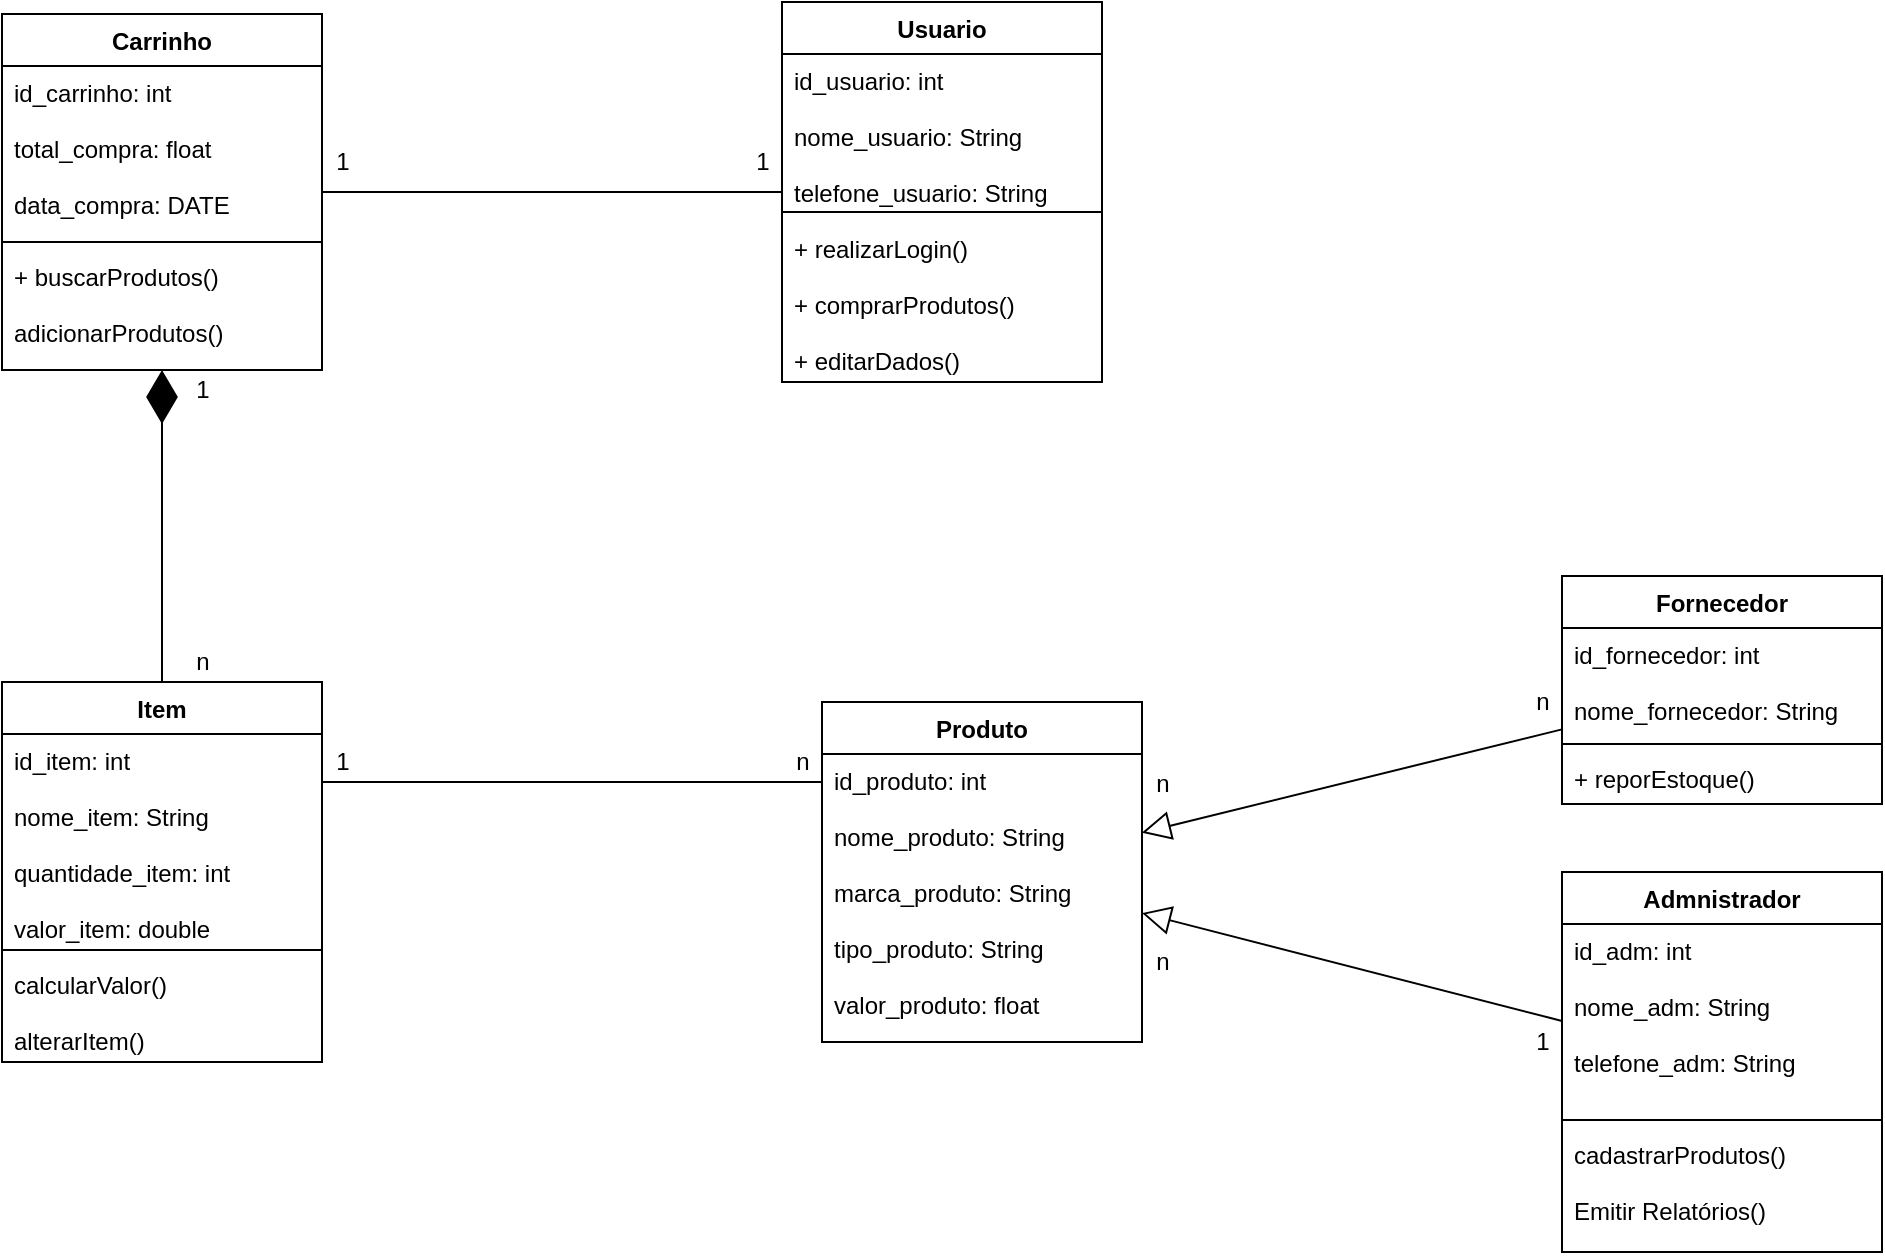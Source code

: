 <mxfile version="15.7.0" type="device"><diagram id="C5RBs43oDa-KdzZeNtuy" name="Page-1"><mxGraphModel dx="1382" dy="764" grid="1" gridSize="10" guides="1" tooltips="1" connect="1" arrows="1" fold="1" page="1" pageScale="1" pageWidth="827" pageHeight="1169" math="0" shadow="0"><root><mxCell id="WIyWlLk6GJQsqaUBKTNV-0"/><mxCell id="WIyWlLk6GJQsqaUBKTNV-1" parent="WIyWlLk6GJQsqaUBKTNV-0"/><mxCell id="_dFfeow41YljGvaOEE_a-17" style="edgeStyle=orthogonalEdgeStyle;rounded=0;orthogonalLoop=1;jettySize=auto;html=1;endArrow=none;endFill=0;" edge="1" parent="WIyWlLk6GJQsqaUBKTNV-1" source="_dFfeow41YljGvaOEE_a-0" target="_dFfeow41YljGvaOEE_a-13"><mxGeometry relative="1" as="geometry"/></mxCell><mxCell id="_dFfeow41YljGvaOEE_a-0" value="Usuario" style="swimlane;fontStyle=1;align=center;verticalAlign=top;childLayout=stackLayout;horizontal=1;startSize=26;horizontalStack=0;resizeParent=1;resizeParentMax=0;resizeLast=0;collapsible=1;marginBottom=0;" vertex="1" parent="WIyWlLk6GJQsqaUBKTNV-1"><mxGeometry x="500" y="150" width="160" height="190" as="geometry"/></mxCell><mxCell id="_dFfeow41YljGvaOEE_a-1" value="id_usuario: int&#10;&#10;nome_usuario: String&#10;&#10;telefone_usuario: String" style="text;strokeColor=none;fillColor=none;align=left;verticalAlign=top;spacingLeft=4;spacingRight=4;overflow=hidden;rotatable=0;points=[[0,0.5],[1,0.5]];portConstraint=eastwest;" vertex="1" parent="_dFfeow41YljGvaOEE_a-0"><mxGeometry y="26" width="160" height="74" as="geometry"/></mxCell><mxCell id="_dFfeow41YljGvaOEE_a-2" value="" style="line;strokeWidth=1;fillColor=none;align=left;verticalAlign=middle;spacingTop=-1;spacingLeft=3;spacingRight=3;rotatable=0;labelPosition=right;points=[];portConstraint=eastwest;" vertex="1" parent="_dFfeow41YljGvaOEE_a-0"><mxGeometry y="100" width="160" height="10" as="geometry"/></mxCell><mxCell id="_dFfeow41YljGvaOEE_a-3" value="+ realizarLogin()&#10;&#10;+ comprarProdutos()&#10;&#10;+ editarDados()" style="text;strokeColor=none;fillColor=none;align=left;verticalAlign=top;spacingLeft=4;spacingRight=4;overflow=hidden;rotatable=0;points=[[0,0.5],[1,0.5]];portConstraint=eastwest;" vertex="1" parent="_dFfeow41YljGvaOEE_a-0"><mxGeometry y="110" width="160" height="80" as="geometry"/></mxCell><mxCell id="_dFfeow41YljGvaOEE_a-4" value="Admnistrador" style="swimlane;fontStyle=1;align=center;verticalAlign=top;childLayout=stackLayout;horizontal=1;startSize=26;horizontalStack=0;resizeParent=1;resizeParentMax=0;resizeLast=0;collapsible=1;marginBottom=0;" vertex="1" parent="WIyWlLk6GJQsqaUBKTNV-1"><mxGeometry x="890" y="585" width="160" height="190" as="geometry"/></mxCell><mxCell id="_dFfeow41YljGvaOEE_a-5" value="id_adm: int&#10;&#10;nome_adm: String&#10;&#10;telefone_adm: String" style="text;strokeColor=none;fillColor=none;align=left;verticalAlign=top;spacingLeft=4;spacingRight=4;overflow=hidden;rotatable=0;points=[[0,0.5],[1,0.5]];portConstraint=eastwest;" vertex="1" parent="_dFfeow41YljGvaOEE_a-4"><mxGeometry y="26" width="160" height="94" as="geometry"/></mxCell><mxCell id="_dFfeow41YljGvaOEE_a-6" value="" style="line;strokeWidth=1;fillColor=none;align=left;verticalAlign=middle;spacingTop=-1;spacingLeft=3;spacingRight=3;rotatable=0;labelPosition=right;points=[];portConstraint=eastwest;" vertex="1" parent="_dFfeow41YljGvaOEE_a-4"><mxGeometry y="120" width="160" height="8" as="geometry"/></mxCell><mxCell id="_dFfeow41YljGvaOEE_a-7" value="cadastrarProdutos()&#10;&#10;Emitir Relatórios()" style="text;strokeColor=none;fillColor=none;align=left;verticalAlign=top;spacingLeft=4;spacingRight=4;overflow=hidden;rotatable=0;points=[[0,0.5],[1,0.5]];portConstraint=eastwest;" vertex="1" parent="_dFfeow41YljGvaOEE_a-4"><mxGeometry y="128" width="160" height="62" as="geometry"/></mxCell><mxCell id="_dFfeow41YljGvaOEE_a-13" value="Carrinho" style="swimlane;fontStyle=1;align=center;verticalAlign=top;childLayout=stackLayout;horizontal=1;startSize=26;horizontalStack=0;resizeParent=1;resizeParentMax=0;resizeLast=0;collapsible=1;marginBottom=0;" vertex="1" parent="WIyWlLk6GJQsqaUBKTNV-1"><mxGeometry x="110" y="156" width="160" height="178" as="geometry"/></mxCell><mxCell id="_dFfeow41YljGvaOEE_a-14" value="id_carrinho: int&#10;&#10;total_compra: float&#10;&#10;data_compra: DATE" style="text;strokeColor=none;fillColor=none;align=left;verticalAlign=top;spacingLeft=4;spacingRight=4;overflow=hidden;rotatable=0;points=[[0,0.5],[1,0.5]];portConstraint=eastwest;" vertex="1" parent="_dFfeow41YljGvaOEE_a-13"><mxGeometry y="26" width="160" height="84" as="geometry"/></mxCell><mxCell id="_dFfeow41YljGvaOEE_a-15" value="" style="line;strokeWidth=1;fillColor=none;align=left;verticalAlign=middle;spacingTop=-1;spacingLeft=3;spacingRight=3;rotatable=0;labelPosition=right;points=[];portConstraint=eastwest;" vertex="1" parent="_dFfeow41YljGvaOEE_a-13"><mxGeometry y="110" width="160" height="8" as="geometry"/></mxCell><mxCell id="_dFfeow41YljGvaOEE_a-16" value="+ buscarProdutos()&#10;&#10;adicionarProdutos()" style="text;strokeColor=none;fillColor=none;align=left;verticalAlign=top;spacingLeft=4;spacingRight=4;overflow=hidden;rotatable=0;points=[[0,0.5],[1,0.5]];portConstraint=eastwest;" vertex="1" parent="_dFfeow41YljGvaOEE_a-13"><mxGeometry y="118" width="160" height="60" as="geometry"/></mxCell><mxCell id="_dFfeow41YljGvaOEE_a-23" value="Produto" style="swimlane;fontStyle=1;align=center;verticalAlign=top;childLayout=stackLayout;horizontal=1;startSize=26;horizontalStack=0;resizeParent=1;resizeParentMax=0;resizeLast=0;collapsible=1;marginBottom=0;" vertex="1" parent="WIyWlLk6GJQsqaUBKTNV-1"><mxGeometry x="520" y="500" width="160" height="170" as="geometry"/></mxCell><mxCell id="_dFfeow41YljGvaOEE_a-24" value="id_produto: int&#10;&#10;nome_produto: String&#10;&#10;marca_produto: String&#10;&#10;tipo_produto: String&#10;&#10;valor_produto: float" style="text;strokeColor=none;fillColor=none;align=left;verticalAlign=top;spacingLeft=4;spacingRight=4;overflow=hidden;rotatable=0;points=[[0,0.5],[1,0.5]];portConstraint=eastwest;" vertex="1" parent="_dFfeow41YljGvaOEE_a-23"><mxGeometry y="26" width="160" height="144" as="geometry"/></mxCell><mxCell id="_dFfeow41YljGvaOEE_a-40" value="Fornecedor" style="swimlane;fontStyle=1;align=center;verticalAlign=top;childLayout=stackLayout;horizontal=1;startSize=26;horizontalStack=0;resizeParent=1;resizeParentMax=0;resizeLast=0;collapsible=1;marginBottom=0;" vertex="1" parent="WIyWlLk6GJQsqaUBKTNV-1"><mxGeometry x="890" y="437" width="160" height="114" as="geometry"/></mxCell><mxCell id="_dFfeow41YljGvaOEE_a-41" value="id_fornecedor: int&#10;&#10;nome_fornecedor: String" style="text;strokeColor=none;fillColor=none;align=left;verticalAlign=top;spacingLeft=4;spacingRight=4;overflow=hidden;rotatable=0;points=[[0,0.5],[1,0.5]];portConstraint=eastwest;" vertex="1" parent="_dFfeow41YljGvaOEE_a-40"><mxGeometry y="26" width="160" height="54" as="geometry"/></mxCell><mxCell id="_dFfeow41YljGvaOEE_a-42" value="" style="line;strokeWidth=1;fillColor=none;align=left;verticalAlign=middle;spacingTop=-1;spacingLeft=3;spacingRight=3;rotatable=0;labelPosition=right;points=[];portConstraint=eastwest;" vertex="1" parent="_dFfeow41YljGvaOEE_a-40"><mxGeometry y="80" width="160" height="8" as="geometry"/></mxCell><mxCell id="_dFfeow41YljGvaOEE_a-43" value="+ reporEstoque()" style="text;strokeColor=none;fillColor=none;align=left;verticalAlign=top;spacingLeft=4;spacingRight=4;overflow=hidden;rotatable=0;points=[[0,0.5],[1,0.5]];portConstraint=eastwest;" vertex="1" parent="_dFfeow41YljGvaOEE_a-40"><mxGeometry y="88" width="160" height="26" as="geometry"/></mxCell><mxCell id="_dFfeow41YljGvaOEE_a-44" value="Item" style="swimlane;fontStyle=1;align=center;verticalAlign=top;childLayout=stackLayout;horizontal=1;startSize=26;horizontalStack=0;resizeParent=1;resizeParentMax=0;resizeLast=0;collapsible=1;marginBottom=0;" vertex="1" parent="WIyWlLk6GJQsqaUBKTNV-1"><mxGeometry x="110" y="490" width="160" height="190" as="geometry"/></mxCell><mxCell id="_dFfeow41YljGvaOEE_a-45" value="id_item: int&#10;&#10;nome_item: String&#10;&#10;quantidade_item: int&#10;&#10;valor_item: double" style="text;strokeColor=none;fillColor=none;align=left;verticalAlign=top;spacingLeft=4;spacingRight=4;overflow=hidden;rotatable=0;points=[[0,0.5],[1,0.5]];portConstraint=eastwest;" vertex="1" parent="_dFfeow41YljGvaOEE_a-44"><mxGeometry y="26" width="160" height="104" as="geometry"/></mxCell><mxCell id="_dFfeow41YljGvaOEE_a-46" value="" style="line;strokeWidth=1;fillColor=none;align=left;verticalAlign=middle;spacingTop=-1;spacingLeft=3;spacingRight=3;rotatable=0;labelPosition=right;points=[];portConstraint=eastwest;" vertex="1" parent="_dFfeow41YljGvaOEE_a-44"><mxGeometry y="130" width="160" height="8" as="geometry"/></mxCell><mxCell id="_dFfeow41YljGvaOEE_a-47" value="calcularValor()&#10;&#10;alterarItem()" style="text;strokeColor=none;fillColor=none;align=left;verticalAlign=top;spacingLeft=4;spacingRight=4;overflow=hidden;rotatable=0;points=[[0,0.5],[1,0.5]];portConstraint=eastwest;" vertex="1" parent="_dFfeow41YljGvaOEE_a-44"><mxGeometry y="138" width="160" height="52" as="geometry"/></mxCell><mxCell id="_dFfeow41YljGvaOEE_a-48" value="1" style="text;html=1;align=center;verticalAlign=middle;resizable=0;points=[];autosize=1;strokeColor=none;fillColor=none;" vertex="1" parent="WIyWlLk6GJQsqaUBKTNV-1"><mxGeometry x="480" y="220" width="20" height="20" as="geometry"/></mxCell><mxCell id="_dFfeow41YljGvaOEE_a-49" value="1" style="text;html=1;align=center;verticalAlign=middle;resizable=0;points=[];autosize=1;strokeColor=none;fillColor=none;" vertex="1" parent="WIyWlLk6GJQsqaUBKTNV-1"><mxGeometry x="270" y="220" width="20" height="20" as="geometry"/></mxCell><mxCell id="_dFfeow41YljGvaOEE_a-53" style="edgeStyle=orthogonalEdgeStyle;rounded=0;orthogonalLoop=1;jettySize=auto;html=1;endArrow=none;endFill=0;" edge="1" parent="WIyWlLk6GJQsqaUBKTNV-1" source="_dFfeow41YljGvaOEE_a-44" target="_dFfeow41YljGvaOEE_a-23"><mxGeometry relative="1" as="geometry"><mxPoint x="200" y="750" as="sourcePoint"/><mxPoint x="200" y="655" as="targetPoint"/><Array as="points"><mxPoint x="410" y="540"/><mxPoint x="410" y="540"/></Array></mxGeometry></mxCell><mxCell id="_dFfeow41YljGvaOEE_a-54" value="" style="endArrow=diamondThin;endFill=1;endSize=24;html=1;rounded=0;" edge="1" parent="WIyWlLk6GJQsqaUBKTNV-1" source="_dFfeow41YljGvaOEE_a-44" target="_dFfeow41YljGvaOEE_a-13"><mxGeometry width="160" relative="1" as="geometry"><mxPoint x="560" y="760" as="sourcePoint"/><mxPoint x="720" y="760" as="targetPoint"/><Array as="points"/></mxGeometry></mxCell><mxCell id="_dFfeow41YljGvaOEE_a-55" value="" style="endArrow=block;endFill=0;endSize=12;html=1;rounded=0;" edge="1" parent="WIyWlLk6GJQsqaUBKTNV-1" source="_dFfeow41YljGvaOEE_a-40" target="_dFfeow41YljGvaOEE_a-23"><mxGeometry width="160" relative="1" as="geometry"><mxPoint x="560" y="560" as="sourcePoint"/><mxPoint x="720" y="560" as="targetPoint"/></mxGeometry></mxCell><mxCell id="_dFfeow41YljGvaOEE_a-56" value="" style="endArrow=block;endFill=0;endSize=12;html=1;rounded=0;" edge="1" parent="WIyWlLk6GJQsqaUBKTNV-1" source="_dFfeow41YljGvaOEE_a-4" target="_dFfeow41YljGvaOEE_a-23"><mxGeometry width="160" relative="1" as="geometry"><mxPoint x="871" y="430.047" as="sourcePoint"/><mxPoint x="670" y="487.953" as="targetPoint"/></mxGeometry></mxCell><mxCell id="_dFfeow41YljGvaOEE_a-57" value="n" style="text;html=1;align=center;verticalAlign=middle;resizable=0;points=[];autosize=1;strokeColor=none;fillColor=none;" vertex="1" parent="WIyWlLk6GJQsqaUBKTNV-1"><mxGeometry x="870" y="490" width="20" height="20" as="geometry"/></mxCell><mxCell id="_dFfeow41YljGvaOEE_a-58" value="n" style="text;html=1;align=center;verticalAlign=middle;resizable=0;points=[];autosize=1;strokeColor=none;fillColor=none;" vertex="1" parent="WIyWlLk6GJQsqaUBKTNV-1"><mxGeometry x="680" y="531" width="20" height="20" as="geometry"/></mxCell><mxCell id="_dFfeow41YljGvaOEE_a-59" value="1" style="text;html=1;align=center;verticalAlign=middle;resizable=0;points=[];autosize=1;strokeColor=none;fillColor=none;" vertex="1" parent="WIyWlLk6GJQsqaUBKTNV-1"><mxGeometry x="870" y="660" width="20" height="20" as="geometry"/></mxCell><mxCell id="_dFfeow41YljGvaOEE_a-60" value="n" style="text;html=1;align=center;verticalAlign=middle;resizable=0;points=[];autosize=1;strokeColor=none;fillColor=none;" vertex="1" parent="WIyWlLk6GJQsqaUBKTNV-1"><mxGeometry x="680" y="620" width="20" height="20" as="geometry"/></mxCell><mxCell id="_dFfeow41YljGvaOEE_a-61" value="n" style="text;html=1;align=center;verticalAlign=middle;resizable=0;points=[];autosize=1;strokeColor=none;fillColor=none;" vertex="1" parent="WIyWlLk6GJQsqaUBKTNV-1"><mxGeometry x="500" y="520" width="20" height="20" as="geometry"/></mxCell><mxCell id="_dFfeow41YljGvaOEE_a-62" value="1" style="text;html=1;align=center;verticalAlign=middle;resizable=0;points=[];autosize=1;strokeColor=none;fillColor=none;" vertex="1" parent="WIyWlLk6GJQsqaUBKTNV-1"><mxGeometry x="270" y="520" width="20" height="20" as="geometry"/></mxCell><mxCell id="_dFfeow41YljGvaOEE_a-63" value="n" style="text;html=1;align=center;verticalAlign=middle;resizable=0;points=[];autosize=1;strokeColor=none;fillColor=none;" vertex="1" parent="WIyWlLk6GJQsqaUBKTNV-1"><mxGeometry x="200" y="470" width="20" height="20" as="geometry"/></mxCell><mxCell id="_dFfeow41YljGvaOEE_a-64" value="1" style="text;html=1;align=center;verticalAlign=middle;resizable=0;points=[];autosize=1;strokeColor=none;fillColor=none;" vertex="1" parent="WIyWlLk6GJQsqaUBKTNV-1"><mxGeometry x="200" y="334" width="20" height="20" as="geometry"/></mxCell></root></mxGraphModel></diagram></mxfile>